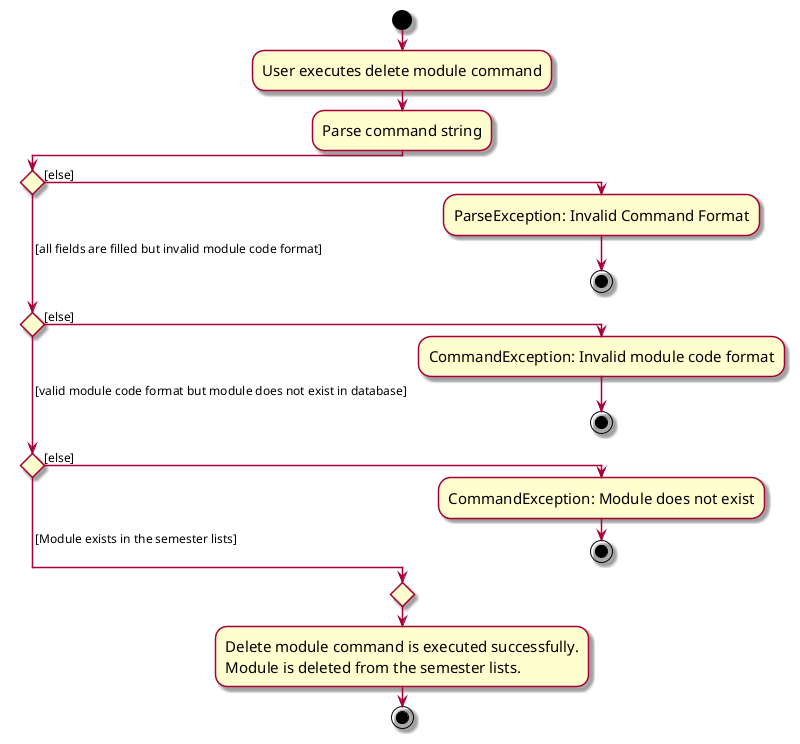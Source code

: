 @startuml
skin rose
skinparam ActivityFontSize 15
skinparam ArrowFontSize 12
!pragma useVerticalIf on
start
:User executes delete module command;
:Parse command string;

if () then ([else])
    :ParseException: Invalid Command Format;
    stop
( [all fields are filled but invalid module code format]) elseif () then ([else])
    :CommandException: Invalid module code format;
    stop
( [valid module code format but module does not exist in database]) elseif () then ([else])
    :CommandException: Module does not exist;
    stop
else ( [Module exists in the semester lists])

endif
:Delete module command is executed successfully.
Module is deleted from the semester lists.;

stop
@enduml